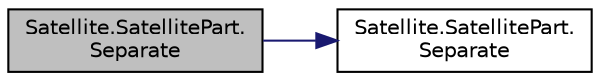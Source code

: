 digraph "Satellite.SatellitePart.Separate"
{
 // INTERACTIVE_SVG=YES
 // LATEX_PDF_SIZE
  edge [fontname="Helvetica",fontsize="10",labelfontname="Helvetica",labelfontsize="10"];
  node [fontname="Helvetica",fontsize="10",shape=record];
  rankdir="LR";
  Node1 [label="Satellite.SatellitePart.\lSeparate",height=0.2,width=0.4,color="black", fillcolor="grey75", style="filled", fontcolor="black",tooltip="分离"];
  Node1 -> Node2 [color="midnightblue",fontsize="10",style="solid",fontname="Helvetica"];
  Node2 [label="Satellite.SatellitePart.\lSeparate",height=0.2,width=0.4,color="black", fillcolor="white", style="filled",URL="$class_satellite_1_1_satellite_part.html#a6fd8f697b0f55923612fe23c671b706f",tooltip="分离连接到该部分的特定关节"];
}

